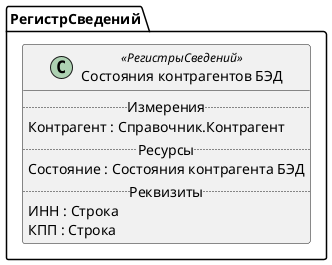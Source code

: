 ﻿@startuml СостоянияКонтрагентовБЭД
'!include templates.wsd
'..\include templates.wsd
class РегистрСведений.СостоянияКонтрагентовБЭД as "Состояния контрагентов БЭД" <<РегистрыСведений>>
{
..Измерения..
Контрагент : Справочник.Контрагент
..Ресурсы..
Состояние : Состояния контрагента БЭД
..Реквизиты..
ИНН : Строка
КПП : Строка
}
@enduml
